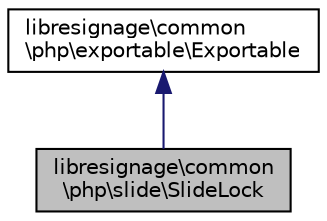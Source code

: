 digraph "libresignage\common\php\slide\SlideLock"
{
  edge [fontname="Helvetica",fontsize="10",labelfontname="Helvetica",labelfontsize="10"];
  node [fontname="Helvetica",fontsize="10",shape=record];
  Node0 [label="libresignage\\common\l\\php\\slide\\SlideLock",height=0.2,width=0.4,color="black", fillcolor="grey75", style="filled", fontcolor="black"];
  Node1 -> Node0 [dir="back",color="midnightblue",fontsize="10",style="solid",fontname="Helvetica"];
  Node1 [label="libresignage\\common\l\\php\\exportable\\Exportable",height=0.2,width=0.4,color="black", fillcolor="white", style="filled",URL="$classlibresignage_1_1common_1_1php_1_1exportable_1_1Exportable.html"];
}
